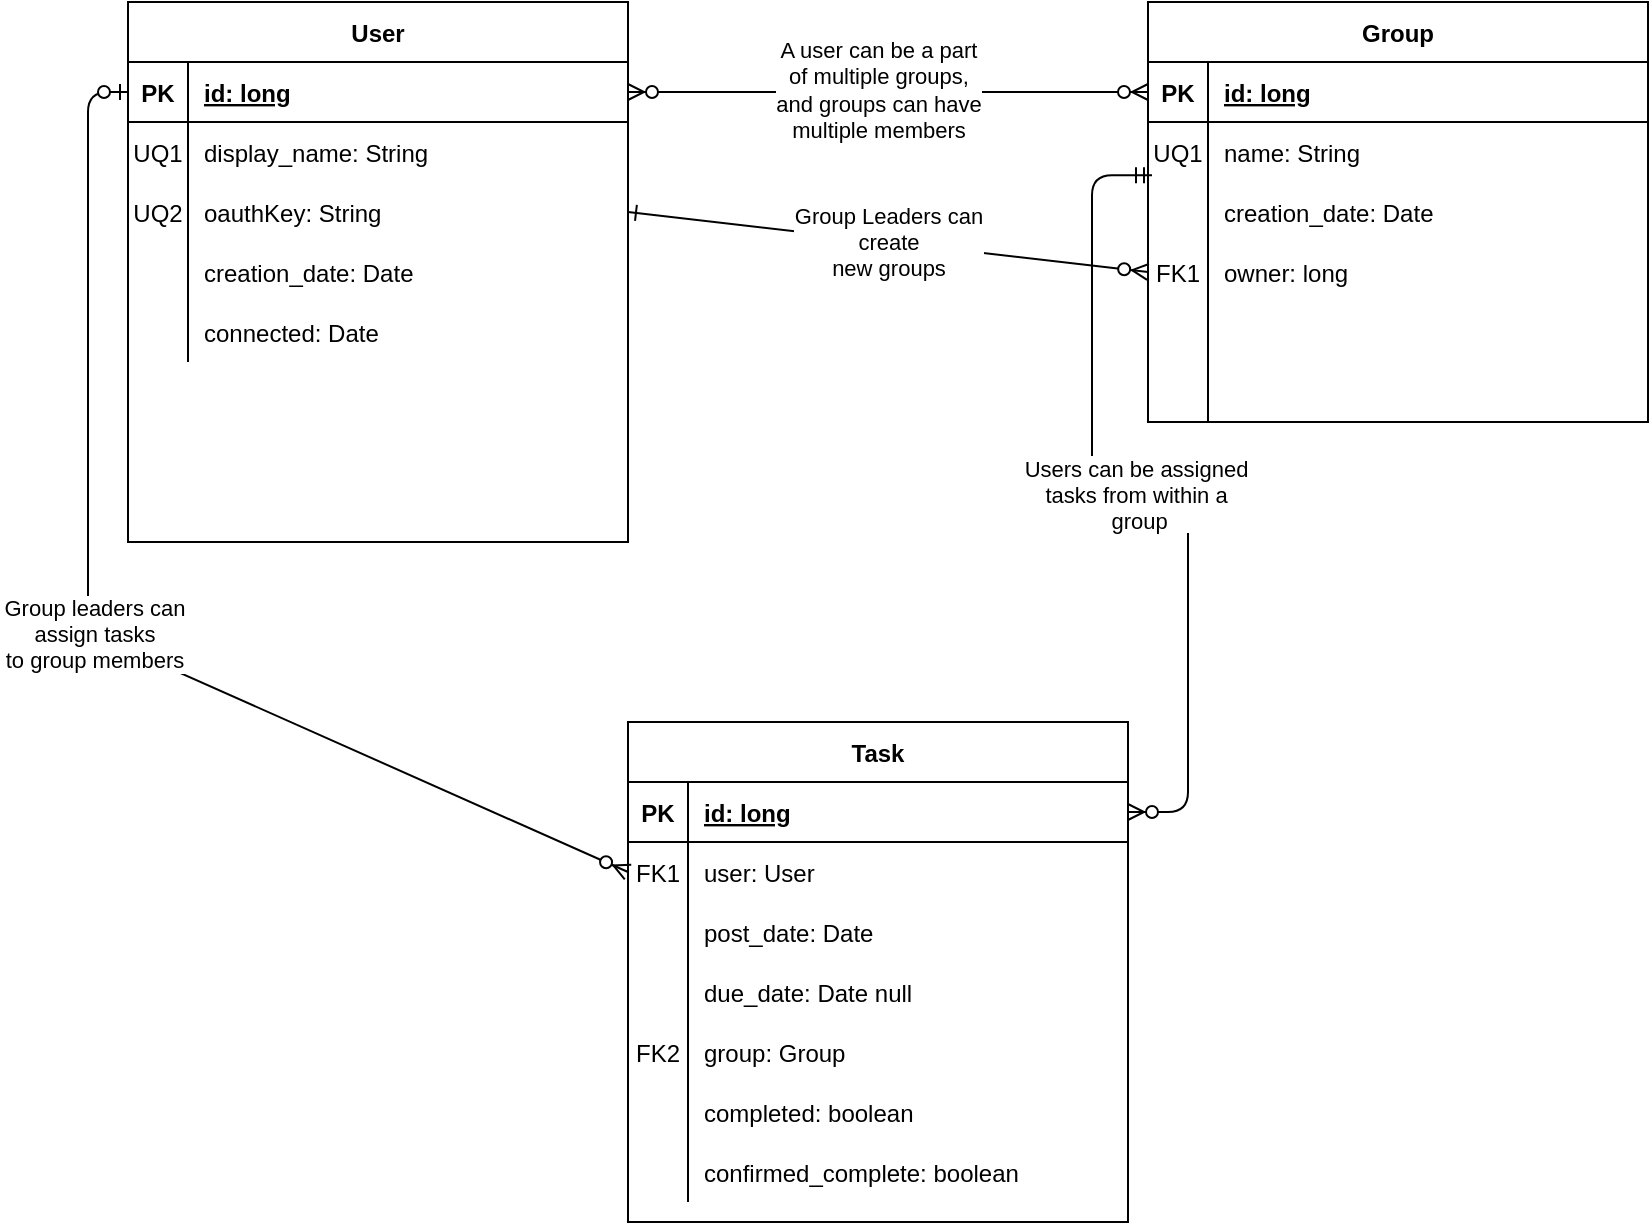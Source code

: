 <mxfile version="14.6.13" type="device"><diagram id="R2lEEEUBdFMjLlhIrx00" name="Page-1"><mxGraphModel dx="1024" dy="592" grid="1" gridSize="10" guides="1" tooltips="1" connect="1" arrows="1" fold="1" page="1" pageScale="1" pageWidth="850" pageHeight="1100" math="0" shadow="0" extFonts="Permanent Marker^https://fonts.googleapis.com/css?family=Permanent+Marker"><root><mxCell id="0"/><mxCell id="1" parent="0"/><mxCell id="C-vyLk0tnHw3VtMMgP7b-1" value="" style="edgeStyle=entityRelationEdgeStyle;endArrow=ERzeroToMany;startArrow=ERzeroToMany;endFill=1;startFill=1;" parent="1" source="C-vyLk0tnHw3VtMMgP7b-24" target="C-vyLk0tnHw3VtMMgP7b-3" edge="1"><mxGeometry width="100" height="100" relative="1" as="geometry"><mxPoint x="380" y="720" as="sourcePoint"/><mxPoint x="588" y="85" as="targetPoint"/></mxGeometry></mxCell><mxCell id="iJODHyiJQscVfyG0E06u-2" value="Text" style="edgeLabel;html=1;align=center;verticalAlign=middle;resizable=0;points=[];" parent="C-vyLk0tnHw3VtMMgP7b-1" vertex="1" connectable="0"><mxGeometry x="-0.071" relative="1" as="geometry"><mxPoint as="offset"/></mxGeometry></mxCell><mxCell id="iJODHyiJQscVfyG0E06u-3" value="A user can be a part &lt;br&gt;of multiple groups, &lt;br&gt;and groups can have &lt;br&gt;multiple members" style="edgeLabel;html=1;align=center;verticalAlign=middle;resizable=0;points=[];" parent="C-vyLk0tnHw3VtMMgP7b-1" vertex="1" connectable="0"><mxGeometry x="-0.04" y="1" relative="1" as="geometry"><mxPoint as="offset"/></mxGeometry></mxCell><mxCell id="C-vyLk0tnHw3VtMMgP7b-12" value="Users can be assigned &#10;tasks from within a &#10;group" style="edgeStyle=entityRelationEdgeStyle;endArrow=ERzeroToMany;startArrow=ERmandOne;endFill=1;startFill=0;entryX=1;entryY=0.5;entryDx=0;entryDy=0;exitX=0.008;exitY=0.887;exitDx=0;exitDy=0;exitPerimeter=0;" parent="1" source="C-vyLk0tnHw3VtMMgP7b-9" target="C-vyLk0tnHw3VtMMgP7b-14" edge="1"><mxGeometry width="100" height="100" relative="1" as="geometry"><mxPoint x="540" y="120" as="sourcePoint"/><mxPoint x="500" y="205" as="targetPoint"/></mxGeometry></mxCell><mxCell id="C-vyLk0tnHw3VtMMgP7b-2" value="Group" style="shape=table;startSize=30;container=1;collapsible=1;childLayout=tableLayout;fixedRows=1;rowLines=0;fontStyle=1;align=center;resizeLast=1;" parent="1" vertex="1"><mxGeometry x="590" y="40" width="250" height="210" as="geometry"/></mxCell><mxCell id="C-vyLk0tnHw3VtMMgP7b-3" value="" style="shape=partialRectangle;collapsible=0;dropTarget=0;pointerEvents=0;fillColor=none;points=[[0,0.5],[1,0.5]];portConstraint=eastwest;top=0;left=0;right=0;bottom=1;" parent="C-vyLk0tnHw3VtMMgP7b-2" vertex="1"><mxGeometry y="30" width="250" height="30" as="geometry"/></mxCell><mxCell id="C-vyLk0tnHw3VtMMgP7b-4" value="PK" style="shape=partialRectangle;overflow=hidden;connectable=0;fillColor=none;top=0;left=0;bottom=0;right=0;fontStyle=1;" parent="C-vyLk0tnHw3VtMMgP7b-3" vertex="1"><mxGeometry width="30" height="30" as="geometry"/></mxCell><mxCell id="C-vyLk0tnHw3VtMMgP7b-5" value="id: long" style="shape=partialRectangle;overflow=hidden;connectable=0;fillColor=none;top=0;left=0;bottom=0;right=0;align=left;spacingLeft=6;fontStyle=5;" parent="C-vyLk0tnHw3VtMMgP7b-3" vertex="1"><mxGeometry x="30" width="220" height="30" as="geometry"/></mxCell><mxCell id="C-vyLk0tnHw3VtMMgP7b-9" value="" style="shape=partialRectangle;collapsible=0;dropTarget=0;pointerEvents=0;fillColor=none;points=[[0,0.5],[1,0.5]];portConstraint=eastwest;top=0;left=0;right=0;bottom=0;" parent="C-vyLk0tnHw3VtMMgP7b-2" vertex="1"><mxGeometry y="60" width="250" height="30" as="geometry"/></mxCell><mxCell id="C-vyLk0tnHw3VtMMgP7b-10" value="UQ1" style="shape=partialRectangle;overflow=hidden;connectable=0;fillColor=none;top=0;left=0;bottom=0;right=0;" parent="C-vyLk0tnHw3VtMMgP7b-9" vertex="1"><mxGeometry width="30" height="30" as="geometry"/></mxCell><mxCell id="C-vyLk0tnHw3VtMMgP7b-11" value="name: String" style="shape=partialRectangle;overflow=hidden;connectable=0;fillColor=none;top=0;left=0;bottom=0;right=0;align=left;spacingLeft=6;" parent="C-vyLk0tnHw3VtMMgP7b-9" vertex="1"><mxGeometry x="30" width="220" height="30" as="geometry"/></mxCell><mxCell id="21PkyZm-YWOJbZZV7fuA-22" value="" style="shape=partialRectangle;collapsible=0;dropTarget=0;pointerEvents=0;fillColor=none;points=[[0,0.5],[1,0.5]];portConstraint=eastwest;top=0;left=0;right=0;bottom=0;" parent="C-vyLk0tnHw3VtMMgP7b-2" vertex="1"><mxGeometry y="90" width="250" height="30" as="geometry"/></mxCell><mxCell id="21PkyZm-YWOJbZZV7fuA-23" value="" style="shape=partialRectangle;overflow=hidden;connectable=0;fillColor=none;top=0;left=0;bottom=0;right=0;" parent="21PkyZm-YWOJbZZV7fuA-22" vertex="1"><mxGeometry width="30" height="30" as="geometry"/></mxCell><mxCell id="21PkyZm-YWOJbZZV7fuA-24" value="creation_date: Date" style="shape=partialRectangle;overflow=hidden;connectable=0;fillColor=none;top=0;left=0;bottom=0;right=0;align=left;spacingLeft=6;" parent="21PkyZm-YWOJbZZV7fuA-22" vertex="1"><mxGeometry x="30" width="220" height="30" as="geometry"/></mxCell><mxCell id="21PkyZm-YWOJbZZV7fuA-29" value="" style="shape=partialRectangle;collapsible=0;dropTarget=0;pointerEvents=0;fillColor=none;points=[[0,0.5],[1,0.5]];portConstraint=eastwest;top=0;left=0;right=0;bottom=0;" parent="C-vyLk0tnHw3VtMMgP7b-2" vertex="1"><mxGeometry y="120" width="250" height="30" as="geometry"/></mxCell><mxCell id="21PkyZm-YWOJbZZV7fuA-30" value="FK1" style="shape=partialRectangle;overflow=hidden;connectable=0;fillColor=none;top=0;left=0;bottom=0;right=0;" parent="21PkyZm-YWOJbZZV7fuA-29" vertex="1"><mxGeometry width="30" height="30" as="geometry"/></mxCell><mxCell id="21PkyZm-YWOJbZZV7fuA-31" value="owner: long" style="shape=partialRectangle;overflow=hidden;connectable=0;fillColor=none;top=0;left=0;bottom=0;right=0;align=left;spacingLeft=6;" parent="21PkyZm-YWOJbZZV7fuA-29" vertex="1"><mxGeometry x="30" width="220" height="30" as="geometry"/></mxCell><mxCell id="JnUN18qbAC7VISBx-GeH-6" value="" style="shape=partialRectangle;collapsible=0;dropTarget=0;pointerEvents=0;fillColor=none;points=[[0,0.5],[1,0.5]];portConstraint=eastwest;top=0;left=0;right=0;bottom=0;" parent="C-vyLk0tnHw3VtMMgP7b-2" vertex="1"><mxGeometry y="150" width="250" height="30" as="geometry"/></mxCell><mxCell id="JnUN18qbAC7VISBx-GeH-7" value="" style="shape=partialRectangle;overflow=hidden;connectable=0;fillColor=none;top=0;left=0;bottom=0;right=0;" parent="JnUN18qbAC7VISBx-GeH-6" vertex="1"><mxGeometry width="30" height="30" as="geometry"/></mxCell><mxCell id="JnUN18qbAC7VISBx-GeH-8" value="" style="shape=partialRectangle;overflow=hidden;connectable=0;fillColor=none;top=0;left=0;bottom=0;right=0;align=left;spacingLeft=6;" parent="JnUN18qbAC7VISBx-GeH-6" vertex="1"><mxGeometry x="30" width="220" height="30" as="geometry"/></mxCell><mxCell id="JnUN18qbAC7VISBx-GeH-9" value="" style="shape=partialRectangle;collapsible=0;dropTarget=0;pointerEvents=0;fillColor=none;points=[[0,0.5],[1,0.5]];portConstraint=eastwest;top=0;left=0;right=0;bottom=0;" parent="C-vyLk0tnHw3VtMMgP7b-2" vertex="1"><mxGeometry y="180" width="250" height="30" as="geometry"/></mxCell><mxCell id="JnUN18qbAC7VISBx-GeH-10" value="" style="shape=partialRectangle;overflow=hidden;connectable=0;fillColor=none;top=0;left=0;bottom=0;right=0;" parent="JnUN18qbAC7VISBx-GeH-9" vertex="1"><mxGeometry width="30" height="30" as="geometry"/></mxCell><mxCell id="JnUN18qbAC7VISBx-GeH-11" value="" style="shape=partialRectangle;overflow=hidden;connectable=0;fillColor=none;top=0;left=0;bottom=0;right=0;align=left;spacingLeft=6;" parent="JnUN18qbAC7VISBx-GeH-9" vertex="1"><mxGeometry x="30" width="220" height="30" as="geometry"/></mxCell><mxCell id="C-vyLk0tnHw3VtMMgP7b-13" value="Task" style="shape=table;startSize=30;container=1;collapsible=1;childLayout=tableLayout;fixedRows=1;rowLines=0;fontStyle=1;align=center;resizeLast=1;" parent="1" vertex="1"><mxGeometry x="330" y="400" width="250" height="250" as="geometry"/></mxCell><mxCell id="C-vyLk0tnHw3VtMMgP7b-14" value="" style="shape=partialRectangle;collapsible=0;dropTarget=0;pointerEvents=0;fillColor=none;points=[[0,0.5],[1,0.5]];portConstraint=eastwest;top=0;left=0;right=0;bottom=1;" parent="C-vyLk0tnHw3VtMMgP7b-13" vertex="1"><mxGeometry y="30" width="250" height="30" as="geometry"/></mxCell><mxCell id="C-vyLk0tnHw3VtMMgP7b-15" value="PK" style="shape=partialRectangle;overflow=hidden;connectable=0;fillColor=none;top=0;left=0;bottom=0;right=0;fontStyle=1;" parent="C-vyLk0tnHw3VtMMgP7b-14" vertex="1"><mxGeometry width="30" height="30" as="geometry"/></mxCell><mxCell id="C-vyLk0tnHw3VtMMgP7b-16" value="id: long" style="shape=partialRectangle;overflow=hidden;connectable=0;fillColor=none;top=0;left=0;bottom=0;right=0;align=left;spacingLeft=6;fontStyle=5;" parent="C-vyLk0tnHw3VtMMgP7b-14" vertex="1"><mxGeometry x="30" width="220" height="30" as="geometry"/></mxCell><mxCell id="C-vyLk0tnHw3VtMMgP7b-17" value="" style="shape=partialRectangle;collapsible=0;dropTarget=0;pointerEvents=0;fillColor=none;points=[[0,0.5],[1,0.5]];portConstraint=eastwest;top=0;left=0;right=0;bottom=0;" parent="C-vyLk0tnHw3VtMMgP7b-13" vertex="1"><mxGeometry y="60" width="250" height="30" as="geometry"/></mxCell><mxCell id="C-vyLk0tnHw3VtMMgP7b-18" value="FK1" style="shape=partialRectangle;overflow=hidden;connectable=0;fillColor=none;top=0;left=0;bottom=0;right=0;" parent="C-vyLk0tnHw3VtMMgP7b-17" vertex="1"><mxGeometry width="30" height="30" as="geometry"/></mxCell><mxCell id="C-vyLk0tnHw3VtMMgP7b-19" value="user: User " style="shape=partialRectangle;overflow=hidden;connectable=0;fillColor=none;top=0;left=0;bottom=0;right=0;align=left;spacingLeft=6;" parent="C-vyLk0tnHw3VtMMgP7b-17" vertex="1"><mxGeometry x="30" width="220" height="30" as="geometry"/></mxCell><mxCell id="C-vyLk0tnHw3VtMMgP7b-20" value="" style="shape=partialRectangle;collapsible=0;dropTarget=0;pointerEvents=0;fillColor=none;points=[[0,0.5],[1,0.5]];portConstraint=eastwest;top=0;left=0;right=0;bottom=0;" parent="C-vyLk0tnHw3VtMMgP7b-13" vertex="1"><mxGeometry y="90" width="250" height="30" as="geometry"/></mxCell><mxCell id="C-vyLk0tnHw3VtMMgP7b-21" value="" style="shape=partialRectangle;overflow=hidden;connectable=0;fillColor=none;top=0;left=0;bottom=0;right=0;" parent="C-vyLk0tnHw3VtMMgP7b-20" vertex="1"><mxGeometry width="30" height="30" as="geometry"/></mxCell><mxCell id="C-vyLk0tnHw3VtMMgP7b-22" value="post_date: Date" style="shape=partialRectangle;overflow=hidden;connectable=0;fillColor=none;top=0;left=0;bottom=0;right=0;align=left;spacingLeft=6;" parent="C-vyLk0tnHw3VtMMgP7b-20" vertex="1"><mxGeometry x="30" width="220" height="30" as="geometry"/></mxCell><mxCell id="21PkyZm-YWOJbZZV7fuA-1" value="" style="shape=partialRectangle;collapsible=0;dropTarget=0;pointerEvents=0;fillColor=none;points=[[0,0.5],[1,0.5]];portConstraint=eastwest;top=0;left=0;right=0;bottom=0;" parent="C-vyLk0tnHw3VtMMgP7b-13" vertex="1"><mxGeometry y="120" width="250" height="30" as="geometry"/></mxCell><mxCell id="21PkyZm-YWOJbZZV7fuA-2" value="" style="shape=partialRectangle;overflow=hidden;connectable=0;fillColor=none;top=0;left=0;bottom=0;right=0;" parent="21PkyZm-YWOJbZZV7fuA-1" vertex="1"><mxGeometry width="30" height="30" as="geometry"/></mxCell><mxCell id="21PkyZm-YWOJbZZV7fuA-3" value="due_date: Date null" style="shape=partialRectangle;overflow=hidden;connectable=0;fillColor=none;top=0;left=0;bottom=0;right=0;align=left;spacingLeft=6;" parent="21PkyZm-YWOJbZZV7fuA-1" vertex="1"><mxGeometry x="30" width="220" height="30" as="geometry"/></mxCell><mxCell id="21PkyZm-YWOJbZZV7fuA-25" value="" style="shape=partialRectangle;collapsible=0;dropTarget=0;pointerEvents=0;fillColor=none;points=[[0,0.5],[1,0.5]];portConstraint=eastwest;top=0;left=0;right=0;bottom=0;" parent="C-vyLk0tnHw3VtMMgP7b-13" vertex="1"><mxGeometry y="150" width="250" height="30" as="geometry"/></mxCell><mxCell id="21PkyZm-YWOJbZZV7fuA-26" value="FK2" style="shape=partialRectangle;overflow=hidden;connectable=0;fillColor=none;top=0;left=0;bottom=0;right=0;" parent="21PkyZm-YWOJbZZV7fuA-25" vertex="1"><mxGeometry width="30" height="30" as="geometry"/></mxCell><mxCell id="21PkyZm-YWOJbZZV7fuA-27" value="group: Group" style="shape=partialRectangle;overflow=hidden;connectable=0;fillColor=none;top=0;left=0;bottom=0;right=0;align=left;spacingLeft=6;" parent="21PkyZm-YWOJbZZV7fuA-25" vertex="1"><mxGeometry x="30" width="220" height="30" as="geometry"/></mxCell><mxCell id="JnUN18qbAC7VISBx-GeH-15" value="" style="shape=partialRectangle;collapsible=0;dropTarget=0;pointerEvents=0;fillColor=none;points=[[0,0.5],[1,0.5]];portConstraint=eastwest;top=0;left=0;right=0;bottom=0;" parent="C-vyLk0tnHw3VtMMgP7b-13" vertex="1"><mxGeometry y="180" width="250" height="30" as="geometry"/></mxCell><mxCell id="JnUN18qbAC7VISBx-GeH-16" value="" style="shape=partialRectangle;overflow=hidden;connectable=0;fillColor=none;top=0;left=0;bottom=0;right=0;" parent="JnUN18qbAC7VISBx-GeH-15" vertex="1"><mxGeometry width="30" height="30" as="geometry"/></mxCell><mxCell id="JnUN18qbAC7VISBx-GeH-17" value="completed: boolean" style="shape=partialRectangle;overflow=hidden;connectable=0;fillColor=none;top=0;left=0;bottom=0;right=0;align=left;spacingLeft=6;" parent="JnUN18qbAC7VISBx-GeH-15" vertex="1"><mxGeometry x="30" width="220" height="30" as="geometry"/></mxCell><mxCell id="JnUN18qbAC7VISBx-GeH-18" value="" style="shape=partialRectangle;collapsible=0;dropTarget=0;pointerEvents=0;fillColor=none;points=[[0,0.5],[1,0.5]];portConstraint=eastwest;top=0;left=0;right=0;bottom=0;" parent="C-vyLk0tnHw3VtMMgP7b-13" vertex="1"><mxGeometry y="210" width="250" height="30" as="geometry"/></mxCell><mxCell id="JnUN18qbAC7VISBx-GeH-19" value="" style="shape=partialRectangle;overflow=hidden;connectable=0;fillColor=none;top=0;left=0;bottom=0;right=0;" parent="JnUN18qbAC7VISBx-GeH-18" vertex="1"><mxGeometry width="30" height="30" as="geometry"/></mxCell><mxCell id="JnUN18qbAC7VISBx-GeH-20" value="confirmed_complete: boolean" style="shape=partialRectangle;overflow=hidden;connectable=0;fillColor=none;top=0;left=0;bottom=0;right=0;align=left;spacingLeft=6;" parent="JnUN18qbAC7VISBx-GeH-18" vertex="1"><mxGeometry x="30" width="220" height="30" as="geometry"/></mxCell><mxCell id="C-vyLk0tnHw3VtMMgP7b-23" value="User" style="shape=table;startSize=30;container=1;collapsible=1;childLayout=tableLayout;fixedRows=1;rowLines=0;fontStyle=1;align=center;resizeLast=1;" parent="1" vertex="1"><mxGeometry x="80" y="40" width="250" height="270" as="geometry"/></mxCell><mxCell id="C-vyLk0tnHw3VtMMgP7b-24" value="" style="shape=partialRectangle;collapsible=0;dropTarget=0;pointerEvents=0;fillColor=none;points=[[0,0.5],[1,0.5]];portConstraint=eastwest;top=0;left=0;right=0;bottom=1;" parent="C-vyLk0tnHw3VtMMgP7b-23" vertex="1"><mxGeometry y="30" width="250" height="30" as="geometry"/></mxCell><mxCell id="C-vyLk0tnHw3VtMMgP7b-25" value="PK" style="shape=partialRectangle;overflow=hidden;connectable=0;fillColor=none;top=0;left=0;bottom=0;right=0;fontStyle=1;" parent="C-vyLk0tnHw3VtMMgP7b-24" vertex="1"><mxGeometry width="30" height="30" as="geometry"/></mxCell><mxCell id="C-vyLk0tnHw3VtMMgP7b-26" value="id: long" style="shape=partialRectangle;overflow=hidden;connectable=0;fillColor=none;top=0;left=0;bottom=0;right=0;align=left;spacingLeft=6;fontStyle=5;" parent="C-vyLk0tnHw3VtMMgP7b-24" vertex="1"><mxGeometry x="30" width="220" height="30" as="geometry"/></mxCell><mxCell id="21PkyZm-YWOJbZZV7fuA-4" value="" style="shape=partialRectangle;collapsible=0;dropTarget=0;pointerEvents=0;fillColor=none;points=[[0,0.5],[1,0.5]];portConstraint=eastwest;top=0;left=0;right=0;bottom=0;" parent="C-vyLk0tnHw3VtMMgP7b-23" vertex="1"><mxGeometry y="60" width="250" height="30" as="geometry"/></mxCell><mxCell id="21PkyZm-YWOJbZZV7fuA-5" value="UQ1" style="shape=partialRectangle;overflow=hidden;connectable=0;fillColor=none;top=0;left=0;bottom=0;right=0;" parent="21PkyZm-YWOJbZZV7fuA-4" vertex="1"><mxGeometry width="30" height="30" as="geometry"/></mxCell><mxCell id="21PkyZm-YWOJbZZV7fuA-6" value="display_name: String" style="shape=partialRectangle;overflow=hidden;connectable=0;fillColor=none;top=0;left=0;bottom=0;right=0;align=left;spacingLeft=6;" parent="21PkyZm-YWOJbZZV7fuA-4" vertex="1"><mxGeometry x="30" width="220" height="30" as="geometry"/></mxCell><mxCell id="21PkyZm-YWOJbZZV7fuA-7" value="" style="shape=partialRectangle;collapsible=0;dropTarget=0;pointerEvents=0;fillColor=none;points=[[0,0.5],[1,0.5]];portConstraint=eastwest;top=0;left=0;right=0;bottom=0;" parent="C-vyLk0tnHw3VtMMgP7b-23" vertex="1"><mxGeometry y="90" width="250" height="30" as="geometry"/></mxCell><mxCell id="21PkyZm-YWOJbZZV7fuA-8" value="UQ2" style="shape=partialRectangle;overflow=hidden;connectable=0;fillColor=none;top=0;left=0;bottom=0;right=0;" parent="21PkyZm-YWOJbZZV7fuA-7" vertex="1"><mxGeometry width="30" height="30" as="geometry"/></mxCell><mxCell id="21PkyZm-YWOJbZZV7fuA-9" value="oauthKey: String" style="shape=partialRectangle;overflow=hidden;connectable=0;fillColor=none;top=0;left=0;bottom=0;right=0;align=left;spacingLeft=6;" parent="21PkyZm-YWOJbZZV7fuA-7" vertex="1"><mxGeometry x="30" width="220" height="30" as="geometry"/></mxCell><mxCell id="21PkyZm-YWOJbZZV7fuA-10" value="" style="shape=partialRectangle;collapsible=0;dropTarget=0;pointerEvents=0;fillColor=none;points=[[0,0.5],[1,0.5]];portConstraint=eastwest;top=0;left=0;right=0;bottom=0;" parent="C-vyLk0tnHw3VtMMgP7b-23" vertex="1"><mxGeometry y="120" width="250" height="30" as="geometry"/></mxCell><mxCell id="21PkyZm-YWOJbZZV7fuA-11" value="" style="shape=partialRectangle;overflow=hidden;connectable=0;fillColor=none;top=0;left=0;bottom=0;right=0;" parent="21PkyZm-YWOJbZZV7fuA-10" vertex="1"><mxGeometry width="30" height="30" as="geometry"/></mxCell><mxCell id="21PkyZm-YWOJbZZV7fuA-12" value="" style="shape=partialRectangle;overflow=hidden;connectable=0;fillColor=none;top=0;left=0;bottom=0;right=0;align=left;spacingLeft=6;" parent="21PkyZm-YWOJbZZV7fuA-10" vertex="1"><mxGeometry x="30" width="220" height="30" as="geometry"/></mxCell><mxCell id="21PkyZm-YWOJbZZV7fuA-13" value="" style="shape=partialRectangle;collapsible=0;dropTarget=0;pointerEvents=0;fillColor=none;points=[[0,0.5],[1,0.5]];portConstraint=eastwest;top=0;left=0;right=0;bottom=0;" parent="C-vyLk0tnHw3VtMMgP7b-23" vertex="1"><mxGeometry y="150" width="250" height="30" as="geometry"/></mxCell><mxCell id="21PkyZm-YWOJbZZV7fuA-14" value="" style="shape=partialRectangle;overflow=hidden;connectable=0;fillColor=none;top=0;left=0;bottom=0;right=0;" parent="21PkyZm-YWOJbZZV7fuA-13" vertex="1"><mxGeometry width="30" height="30" as="geometry"/></mxCell><mxCell id="21PkyZm-YWOJbZZV7fuA-15" value="" style="shape=partialRectangle;overflow=hidden;connectable=0;fillColor=none;top=0;left=0;bottom=0;right=0;align=left;spacingLeft=6;" parent="21PkyZm-YWOJbZZV7fuA-13" vertex="1"><mxGeometry x="30" width="220" height="30" as="geometry"/></mxCell><mxCell id="21PkyZm-YWOJbZZV7fuA-21" value="Group leaders can&lt;br&gt;assign tasks&lt;br&gt;to group members" style="endArrow=ERzeroToOne;html=1;exitX=0;exitY=0.5;exitDx=0;exitDy=0;entryX=0;entryY=0.5;entryDx=0;entryDy=0;rounded=1;startArrow=ERzeroToMany;startFill=1;endFill=1;" parent="1" source="C-vyLk0tnHw3VtMMgP7b-17" target="C-vyLk0tnHw3VtMMgP7b-24" edge="1"><mxGeometry width="50" height="50" relative="1" as="geometry"><mxPoint x="150" y="430" as="sourcePoint"/><mxPoint x="150" y="300" as="targetPoint"/><Array as="points"><mxPoint x="60" y="355"/><mxPoint x="60" y="280"/><mxPoint x="60" y="85"/></Array></mxGeometry></mxCell><mxCell id="21PkyZm-YWOJbZZV7fuA-28" value="Group Leaders can &lt;br&gt;create&lt;br&gt;new groups" style="endArrow=ERzeroToMany;html=1;entryX=0;entryY=0.5;entryDx=0;entryDy=0;startArrow=ERone;startFill=0;endFill=1;exitX=1;exitY=0.5;exitDx=0;exitDy=0;" parent="1" source="21PkyZm-YWOJbZZV7fuA-7" target="21PkyZm-YWOJbZZV7fuA-29" edge="1"><mxGeometry width="50" height="50" relative="1" as="geometry"><mxPoint x="331" y="200" as="sourcePoint"/><mxPoint x="530" y="140" as="targetPoint"/></mxGeometry></mxCell><mxCell id="yaK-pz1WrKuyJ4snMUp7-2" value="creation_date: Date" style="shape=partialRectangle;overflow=hidden;connectable=0;fillColor=none;top=0;left=0;bottom=0;right=0;align=left;spacingLeft=6;" parent="1" vertex="1"><mxGeometry x="110" y="160" width="220" height="30" as="geometry"/></mxCell><mxCell id="JnUN18qbAC7VISBx-GeH-2" value="connected: Date" style="shape=partialRectangle;overflow=hidden;connectable=0;fillColor=none;top=0;left=0;bottom=0;right=0;align=left;spacingLeft=6;" parent="1" vertex="1"><mxGeometry x="110" y="190" width="220" height="30" as="geometry"/></mxCell><mxCell id="JnUN18qbAC7VISBx-GeH-3" value="" style="shape=partialRectangle;overflow=hidden;connectable=0;fillColor=none;top=0;left=0;bottom=0;right=0;align=left;spacingLeft=6;" parent="1" vertex="1"><mxGeometry x="110" y="220" width="220" height="30" as="geometry"/></mxCell><mxCell id="JnUN18qbAC7VISBx-GeH-4" value="" style="shape=partialRectangle;overflow=hidden;connectable=0;fillColor=none;top=0;left=0;bottom=0;right=0;align=left;spacingLeft=6;" parent="1" vertex="1"><mxGeometry x="110" y="250" width="220" height="30" as="geometry"/></mxCell><mxCell id="JnUN18qbAC7VISBx-GeH-5" value="" style="shape=partialRectangle;overflow=hidden;connectable=0;fillColor=none;top=0;left=0;bottom=0;right=0;align=left;spacingLeft=6;" parent="1" vertex="1"><mxGeometry x="110" y="280" width="220" height="30" as="geometry"/></mxCell></root></mxGraphModel></diagram></mxfile>